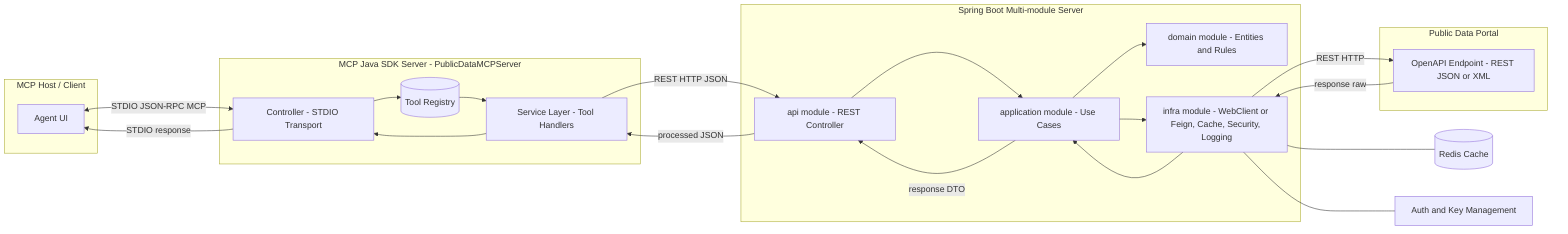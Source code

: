 flowchart LR
    %% Client ~ MCP ~ Spring Boot ~ Public Data Portal

    subgraph Client["MCP Host / Client"]
        C1[Agent UI]
    end

    subgraph MCP["MCP Java SDK Server - PublicDataMCPServer"]
        M1[Controller - STDIO Transport]
        M2[Service Layer - Tool Handlers]
        M3[(Tool Registry)]
    end

    subgraph SB["Spring Boot Multi-module Server"]
        direction TB
        A1[api module - REST Controller]
        A2[application module - Use Cases]
        A3[domain module - Entities and Rules]
        A4[infra module - WebClient or Feign, Cache, Security, Logging]
    end

    subgraph PDP["Public Data Portal"]
        P1[OpenAPI Endpoint - REST JSON or XML]
    end

    %% Links
    C1 <-->|STDIO JSON-RPC MCP| M1
    M1 --> M3
    M3 --> M2
    M2 -- REST HTTP JSON --> A1
    A1 --> A2 --> A3
    A2 --> A4
    A4 -- REST HTTP --> P1
    P1 -- response raw --> A4 --> A2
    A2 -- response DTO --> A1
    A1 -- processed JSON --> M2
    M2 --> M1
    M1 -->|STDIO response| C1

    %% Extras
    REDIS[(Redis Cache)]
    SEC[Auth and Key Management]
    A4 --- REDIS
    A4 --- SEC